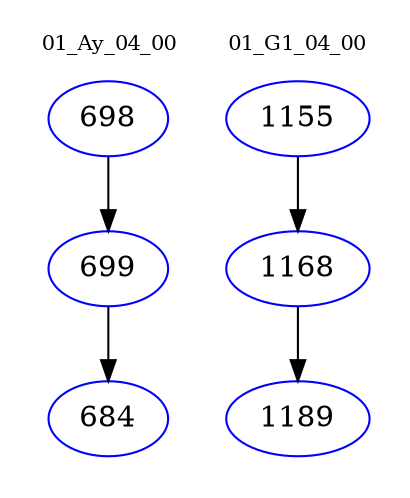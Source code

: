 digraph{
subgraph cluster_0 {
color = white
label = "01_Ay_04_00";
fontsize=10;
T0_698 [label="698", color="blue"]
T0_698 -> T0_699 [color="black"]
T0_699 [label="699", color="blue"]
T0_699 -> T0_684 [color="black"]
T0_684 [label="684", color="blue"]
}
subgraph cluster_1 {
color = white
label = "01_G1_04_00";
fontsize=10;
T1_1155 [label="1155", color="blue"]
T1_1155 -> T1_1168 [color="black"]
T1_1168 [label="1168", color="blue"]
T1_1168 -> T1_1189 [color="black"]
T1_1189 [label="1189", color="blue"]
}
}
